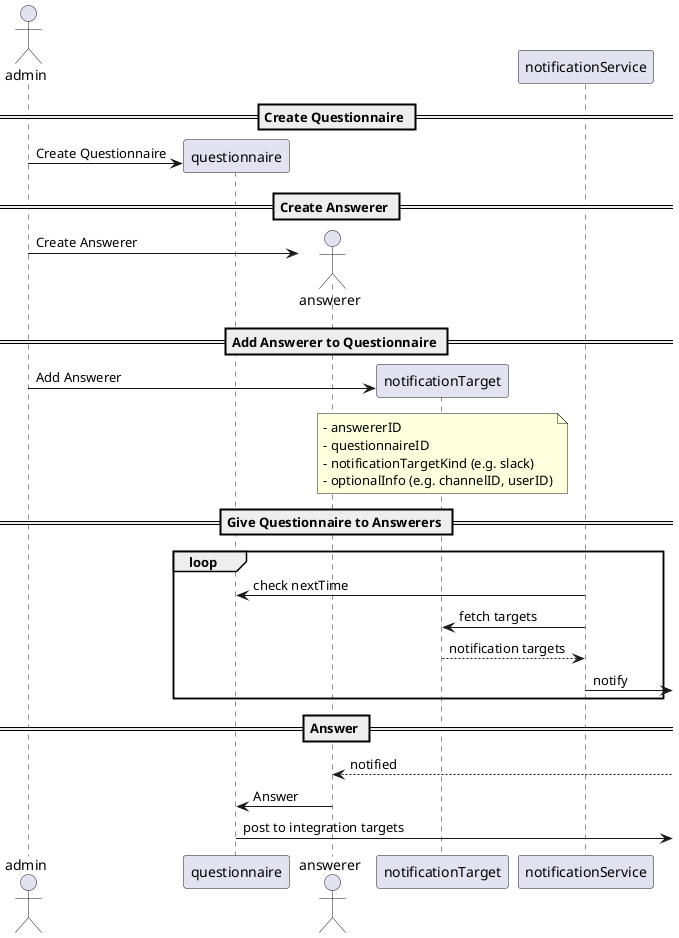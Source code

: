 @startuml
create actor admin

== Create Questionnaire ==

create questionnaire
admin -> questionnaire: Create Questionnaire

== Create Answerer ==

create actor answerer
admin -> answerer: Create Answerer

== Add Answerer to Questionnaire ==

create notificationTarget
admin -> notificationTarget: Add Answerer
note over notificationTarget
    - answererID
    - questionnaireID
    - notificationTargetKind (e.g. slack)
    - optionalInfo (e.g. channelID, userID)
end note

== Give Questionnaire to Answerers ==

loop
    notificationService -> questionnaire: check nextTime
    notificationService -> notificationTarget: fetch targets
    notificationService <-- notificationTarget: notification targets
    notificationService -> : notify
end

== Answer ==

answerer <-- : notified
answerer -> questionnaire: Answer
questionnaire -> : post to integration targets

@enduml
